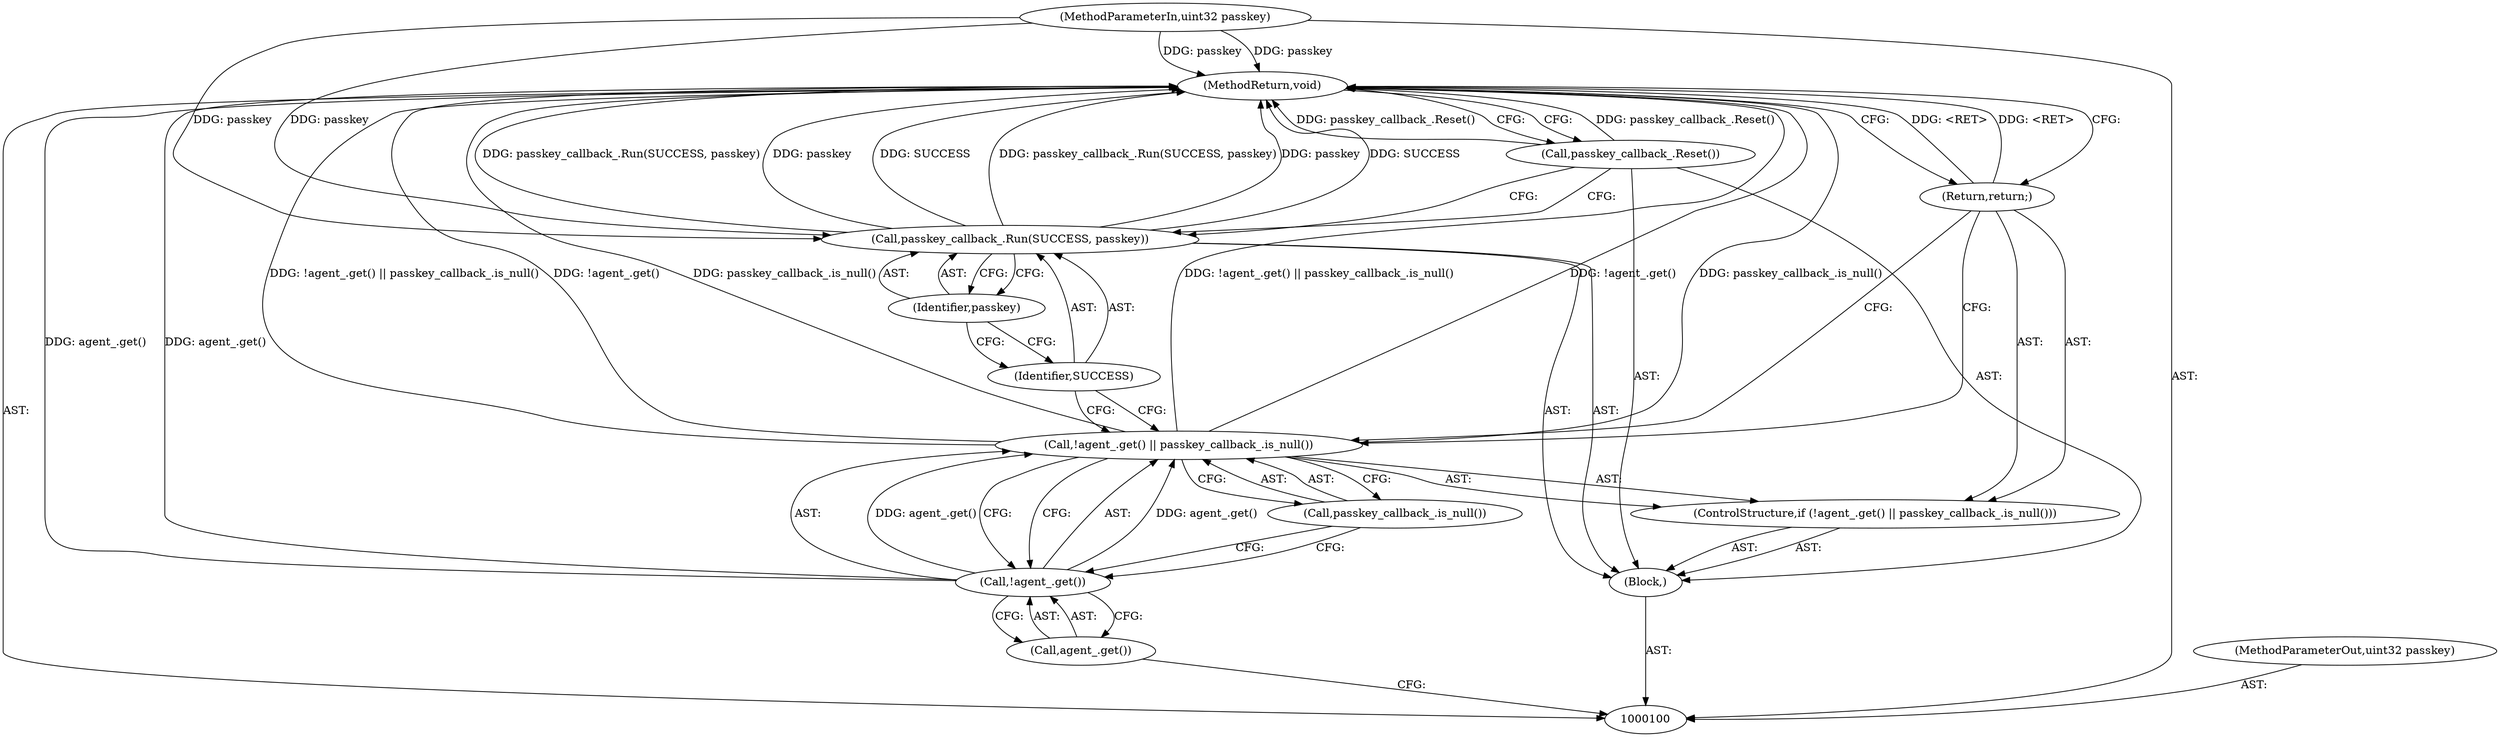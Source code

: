 digraph "1_Chrome_d358f57009b85fb7440208afa5ba87636b491889_25" {
"1000113" [label="(MethodReturn,void)"];
"1000101" [label="(MethodParameterIn,uint32 passkey)"];
"1000141" [label="(MethodParameterOut,uint32 passkey)"];
"1000102" [label="(Block,)"];
"1000103" [label="(ControlStructure,if (!agent_.get() || passkey_callback_.is_null()))"];
"1000107" [label="(Call,passkey_callback_.is_null())"];
"1000104" [label="(Call,!agent_.get() || passkey_callback_.is_null())"];
"1000105" [label="(Call,!agent_.get())"];
"1000106" [label="(Call,agent_.get())"];
"1000108" [label="(Return,return;)"];
"1000109" [label="(Call,passkey_callback_.Run(SUCCESS, passkey))"];
"1000110" [label="(Identifier,SUCCESS)"];
"1000111" [label="(Identifier,passkey)"];
"1000112" [label="(Call,passkey_callback_.Reset())"];
"1000113" -> "1000100"  [label="AST: "];
"1000113" -> "1000108"  [label="CFG: "];
"1000113" -> "1000112"  [label="CFG: "];
"1000108" -> "1000113"  [label="DDG: <RET>"];
"1000104" -> "1000113"  [label="DDG: passkey_callback_.is_null()"];
"1000104" -> "1000113"  [label="DDG: !agent_.get() || passkey_callback_.is_null()"];
"1000104" -> "1000113"  [label="DDG: !agent_.get()"];
"1000112" -> "1000113"  [label="DDG: passkey_callback_.Reset()"];
"1000109" -> "1000113"  [label="DDG: passkey"];
"1000109" -> "1000113"  [label="DDG: SUCCESS"];
"1000109" -> "1000113"  [label="DDG: passkey_callback_.Run(SUCCESS, passkey)"];
"1000101" -> "1000113"  [label="DDG: passkey"];
"1000105" -> "1000113"  [label="DDG: agent_.get()"];
"1000101" -> "1000100"  [label="AST: "];
"1000101" -> "1000113"  [label="DDG: passkey"];
"1000101" -> "1000109"  [label="DDG: passkey"];
"1000141" -> "1000100"  [label="AST: "];
"1000102" -> "1000100"  [label="AST: "];
"1000103" -> "1000102"  [label="AST: "];
"1000109" -> "1000102"  [label="AST: "];
"1000112" -> "1000102"  [label="AST: "];
"1000103" -> "1000102"  [label="AST: "];
"1000104" -> "1000103"  [label="AST: "];
"1000108" -> "1000103"  [label="AST: "];
"1000107" -> "1000104"  [label="AST: "];
"1000107" -> "1000105"  [label="CFG: "];
"1000104" -> "1000107"  [label="CFG: "];
"1000104" -> "1000103"  [label="AST: "];
"1000104" -> "1000105"  [label="CFG: "];
"1000104" -> "1000107"  [label="CFG: "];
"1000105" -> "1000104"  [label="AST: "];
"1000107" -> "1000104"  [label="AST: "];
"1000108" -> "1000104"  [label="CFG: "];
"1000110" -> "1000104"  [label="CFG: "];
"1000104" -> "1000113"  [label="DDG: passkey_callback_.is_null()"];
"1000104" -> "1000113"  [label="DDG: !agent_.get() || passkey_callback_.is_null()"];
"1000104" -> "1000113"  [label="DDG: !agent_.get()"];
"1000105" -> "1000104"  [label="DDG: agent_.get()"];
"1000105" -> "1000104"  [label="AST: "];
"1000105" -> "1000106"  [label="CFG: "];
"1000106" -> "1000105"  [label="AST: "];
"1000107" -> "1000105"  [label="CFG: "];
"1000104" -> "1000105"  [label="CFG: "];
"1000105" -> "1000113"  [label="DDG: agent_.get()"];
"1000105" -> "1000104"  [label="DDG: agent_.get()"];
"1000106" -> "1000105"  [label="AST: "];
"1000106" -> "1000100"  [label="CFG: "];
"1000105" -> "1000106"  [label="CFG: "];
"1000108" -> "1000103"  [label="AST: "];
"1000108" -> "1000104"  [label="CFG: "];
"1000113" -> "1000108"  [label="CFG: "];
"1000108" -> "1000113"  [label="DDG: <RET>"];
"1000109" -> "1000102"  [label="AST: "];
"1000109" -> "1000111"  [label="CFG: "];
"1000110" -> "1000109"  [label="AST: "];
"1000111" -> "1000109"  [label="AST: "];
"1000112" -> "1000109"  [label="CFG: "];
"1000109" -> "1000113"  [label="DDG: passkey"];
"1000109" -> "1000113"  [label="DDG: SUCCESS"];
"1000109" -> "1000113"  [label="DDG: passkey_callback_.Run(SUCCESS, passkey)"];
"1000101" -> "1000109"  [label="DDG: passkey"];
"1000110" -> "1000109"  [label="AST: "];
"1000110" -> "1000104"  [label="CFG: "];
"1000111" -> "1000110"  [label="CFG: "];
"1000111" -> "1000109"  [label="AST: "];
"1000111" -> "1000110"  [label="CFG: "];
"1000109" -> "1000111"  [label="CFG: "];
"1000112" -> "1000102"  [label="AST: "];
"1000112" -> "1000109"  [label="CFG: "];
"1000113" -> "1000112"  [label="CFG: "];
"1000112" -> "1000113"  [label="DDG: passkey_callback_.Reset()"];
}
